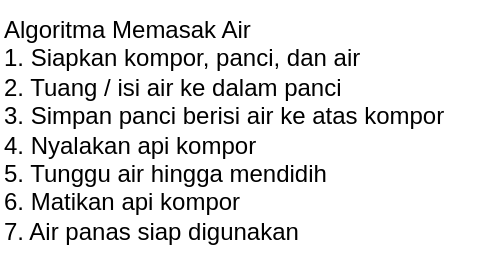 <mxfile version="22.0.6" type="github">
  <diagram name="Page-1" id="gbWCN8fTC_vHFCfVlaeZ">
    <mxGraphModel dx="607" dy="324" grid="1" gridSize="10" guides="1" tooltips="1" connect="1" arrows="1" fold="1" page="1" pageScale="1" pageWidth="850" pageHeight="1100" math="0" shadow="0">
      <root>
        <mxCell id="0" />
        <mxCell id="1" parent="0" />
        <mxCell id="iZQV7GSI2sNYGzT0FP3Y-1" value="Algoritma Memasak Air&lt;br&gt;1. Siapkan kompor, panci, dan air&lt;br&gt;2. Tuang / isi air ke dalam panci&lt;br&gt;3. Simpan panci berisi air ke atas kompor&lt;br&gt;4. Nyalakan api kompor&lt;br&gt;5. Tunggu air hingga mendidih&lt;br&gt;6. Matikan api kompor&lt;br&gt;7. Air panas siap digunakan" style="text;html=1;align=left;verticalAlign=middle;resizable=0;points=[];autosize=1;strokeColor=none;fillColor=none;" vertex="1" parent="1">
          <mxGeometry x="270" y="130" width="240" height="130" as="geometry" />
        </mxCell>
      </root>
    </mxGraphModel>
  </diagram>
</mxfile>
